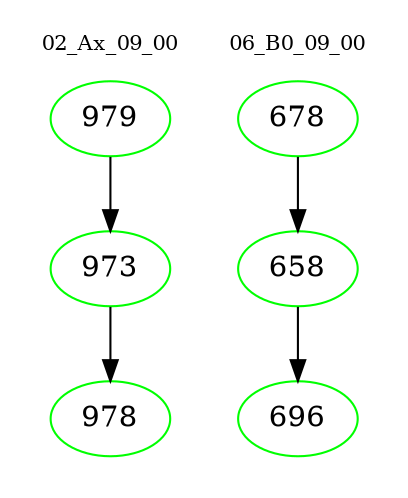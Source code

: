 digraph{
subgraph cluster_0 {
color = white
label = "02_Ax_09_00";
fontsize=10;
T0_979 [label="979", color="green"]
T0_979 -> T0_973 [color="black"]
T0_973 [label="973", color="green"]
T0_973 -> T0_978 [color="black"]
T0_978 [label="978", color="green"]
}
subgraph cluster_1 {
color = white
label = "06_B0_09_00";
fontsize=10;
T1_678 [label="678", color="green"]
T1_678 -> T1_658 [color="black"]
T1_658 [label="658", color="green"]
T1_658 -> T1_696 [color="black"]
T1_696 [label="696", color="green"]
}
}
